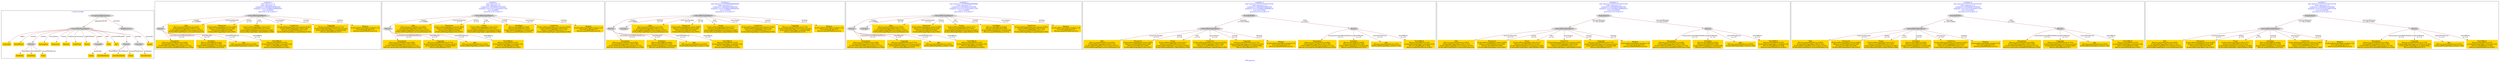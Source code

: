 digraph n0 {
fontcolor="blue"
remincross="true"
label="s06-npg.json"
subgraph cluster_0 {
label="1-correct model"
n2[style="filled",color="white",fillcolor="lightgray",label="CulturalHeritageObject1"];
n3[shape="plaintext",style="filled",fillcolor="gold",label="Copyright"];
n4[shape="plaintext",style="filled",fillcolor="gold",label="DateOfWork"];
n5[style="filled",color="white",fillcolor="lightgray",label="Person1"];
n6[shape="plaintext",style="filled",fillcolor="gold",label="Description"];
n7[shape="plaintext",style="filled",fillcolor="gold",label="Dimension"];
n8[shape="plaintext",style="filled",fillcolor="gold",label="Medium"];
n9[shape="plaintext",style="filled",fillcolor="gold",label="CreditLine"];
n10[shape="plaintext",style="filled",fillcolor="gold",label="Owner"];
n11[style="filled",color="white",fillcolor="lightgray",label="Concept2"];
n12[shape="plaintext",style="filled",fillcolor="gold",label="Title"];
n13[shape="plaintext",style="filled",fillcolor="gold",label="Ref"];
n14[style="filled",color="white",fillcolor="lightgray",label="Person2"];
n15[style="filled",color="white",fillcolor="lightgray",label="Concept1"];
n16[shape="plaintext",style="filled",fillcolor="gold",label="birthDate"];
n17[shape="plaintext",style="filled",fillcolor="gold",label="deathDate"];
n18[shape="plaintext",style="filled",fillcolor="gold",label="Artist"];
n19[shape="plaintext",style="filled",fillcolor="gold",label="sitterBirthDate"];
n20[shape="plaintext",style="filled",fillcolor="gold",label="sitterDeathDate"];
n21[shape="plaintext",style="filled",fillcolor="gold",label="values"];
n22[style="filled",color="white",fillcolor="lightgray",label="EuropeanaAggregation1"];
n23[style="filled",color="white",fillcolor="lightgray",label="WebResource1"];
n24[shape="plaintext",style="filled",fillcolor="gold",label="Image"];
n25[shape="plaintext",style="filled",fillcolor="gold",label="Classification"];
n26[shape="plaintext",style="filled",fillcolor="gold",label="values"];
}
subgraph cluster_1 {
label="candidate 0\nlink coherence:1.0\nnode coherence:1.0\nconfidence:0.4629495549485593\nmapping score:0.6209831849828532\ncost:10.99999\n-precision:0.36-recall:0.17"
n28[style="filled",color="white",fillcolor="lightgray",label="CulturalHeritageObject1"];
n29[style="filled",color="white",fillcolor="lightgray",label="Person1"];
n30[shape="plaintext",style="filled",fillcolor="gold",label="Description\n[Person,nameOfThePerson,0.492]\n[CulturalHeritageObject,title,0.361]\n[CulturalHeritageObject,provenance,0.115]\n[Person,countryAssociatedWithThePerson,0.032]"];
n31[shape="plaintext",style="filled",fillcolor="gold",label="birthDate\n[Person,dateOfBirth,0.642]\n[Person,dateOfDeath,0.245]\n[CulturalHeritageObject,created,0.08]\n[Person,nameOfThePerson,0.033]"];
n32[shape="plaintext",style="filled",fillcolor="gold",label="Title\n[Person,nameOfThePerson,0.852]\n[CulturalHeritageObject,title,0.121]\n[CulturalHeritageObject,provenance,0.027]\n[CulturalHeritageObject,accessionNumber,0.0]"];
n33[shape="plaintext",style="filled",fillcolor="gold",label="Ref\n[Person,nameOfThePerson,0.874]\n[CulturalHeritageObject,extent,0.126]"];
n34[shape="plaintext",style="filled",fillcolor="gold",label="Dimension\n[CulturalHeritageObject,extent,0.887]\n[Person,nameOfThePerson,0.106]\n[Person,dateOfDeath,0.006]\n[CulturalHeritageObject,title,0.001]"];
n35[shape="plaintext",style="filled",fillcolor="gold",label="Owner\n[CulturalHeritageObject,title,0.571]\n[Person,nameOfThePerson,0.293]\n[CulturalHeritageObject,provenance,0.087]\n[CulturalHeritageObject,rightsHolder,0.049]"];
n36[shape="plaintext",style="filled",fillcolor="gold",label="CreditLine\n[CulturalHeritageObject,provenance,0.561]\n[CulturalHeritageObject,title,0.236]\n[Person,nameOfThePerson,0.111]\n[CulturalHeritageObject,rightsHolder,0.092]"];
n37[shape="plaintext",style="filled",fillcolor="gold",label="Copyright\n[Person,nameOfThePerson,0.733]\n[CulturalHeritageObject,provenance,0.223]\n[CulturalHeritageObject,created,0.028]\n[Person,dateOfDeath,0.017]"];
n38[shape="plaintext",style="filled",fillcolor="gold",label="Medium\n[CulturalHeritageObject,medium,1.0]\n[Concept,prefLabel,0.0]\n[Person,nameOfThePerson,0.0]"];
n39[shape="plaintext",style="filled",fillcolor="gold",label="DateOfWork\n[Person,dateOfBirth,0.432]\n[CulturalHeritageObject,created,0.278]\n[Person,dateOfDeath,0.229]\n[Person,nameOfThePerson,0.061]"];
}
subgraph cluster_2 {
label="candidate 1\nlink coherence:1.0\nnode coherence:1.0\nconfidence:0.4453604333545956\nmapping score:0.6151201444515318\ncost:10.99999\n-precision:0.36-recall:0.17"
n41[style="filled",color="white",fillcolor="lightgray",label="CulturalHeritageObject1"];
n42[style="filled",color="white",fillcolor="lightgray",label="Person1"];
n43[shape="plaintext",style="filled",fillcolor="gold",label="Description\n[Person,nameOfThePerson,0.492]\n[CulturalHeritageObject,title,0.361]\n[CulturalHeritageObject,provenance,0.115]\n[Person,countryAssociatedWithThePerson,0.032]"];
n44[shape="plaintext",style="filled",fillcolor="gold",label="Copyright\n[Person,nameOfThePerson,0.733]\n[CulturalHeritageObject,provenance,0.223]\n[CulturalHeritageObject,created,0.028]\n[Person,dateOfDeath,0.017]"];
n45[shape="plaintext",style="filled",fillcolor="gold",label="Title\n[Person,nameOfThePerson,0.852]\n[CulturalHeritageObject,title,0.121]\n[CulturalHeritageObject,provenance,0.027]\n[CulturalHeritageObject,accessionNumber,0.0]"];
n46[shape="plaintext",style="filled",fillcolor="gold",label="Ref\n[Person,nameOfThePerson,0.874]\n[CulturalHeritageObject,extent,0.126]"];
n47[shape="plaintext",style="filled",fillcolor="gold",label="Dimension\n[CulturalHeritageObject,extent,0.887]\n[Person,nameOfThePerson,0.106]\n[Person,dateOfDeath,0.006]\n[CulturalHeritageObject,title,0.001]"];
n48[shape="plaintext",style="filled",fillcolor="gold",label="Owner\n[CulturalHeritageObject,title,0.571]\n[Person,nameOfThePerson,0.293]\n[CulturalHeritageObject,provenance,0.087]\n[CulturalHeritageObject,rightsHolder,0.049]"];
n49[shape="plaintext",style="filled",fillcolor="gold",label="birthDate\n[Person,dateOfBirth,0.642]\n[Person,dateOfDeath,0.245]\n[CulturalHeritageObject,created,0.08]\n[Person,nameOfThePerson,0.033]"];
n50[shape="plaintext",style="filled",fillcolor="gold",label="CreditLine\n[CulturalHeritageObject,provenance,0.561]\n[CulturalHeritageObject,title,0.236]\n[Person,nameOfThePerson,0.111]\n[CulturalHeritageObject,rightsHolder,0.092]"];
n51[shape="plaintext",style="filled",fillcolor="gold",label="Medium\n[CulturalHeritageObject,medium,1.0]\n[Concept,prefLabel,0.0]\n[Person,nameOfThePerson,0.0]"];
n52[shape="plaintext",style="filled",fillcolor="gold",label="DateOfWork\n[Person,dateOfBirth,0.432]\n[CulturalHeritageObject,created,0.278]\n[Person,dateOfDeath,0.229]\n[Person,nameOfThePerson,0.061]"];
}
subgraph cluster_3 {
label="candidate 2\nlink coherence:0.9166666666666666\nnode coherence:1.0\nconfidence:0.4629495549485593\nmapping score:0.6209831849828532\ncost:11.99999\n-precision:0.33-recall:0.17"
n54[style="filled",color="white",fillcolor="lightgray",label="CulturalHeritageObject1"];
n55[style="filled",color="white",fillcolor="lightgray",label="Person1"];
n56[style="filled",color="white",fillcolor="lightgray",label="Concept1"];
n57[shape="plaintext",style="filled",fillcolor="gold",label="Description\n[Person,nameOfThePerson,0.492]\n[CulturalHeritageObject,title,0.361]\n[CulturalHeritageObject,provenance,0.115]\n[Person,countryAssociatedWithThePerson,0.032]"];
n58[shape="plaintext",style="filled",fillcolor="gold",label="birthDate\n[Person,dateOfBirth,0.642]\n[Person,dateOfDeath,0.245]\n[CulturalHeritageObject,created,0.08]\n[Person,nameOfThePerson,0.033]"];
n59[shape="plaintext",style="filled",fillcolor="gold",label="Title\n[Person,nameOfThePerson,0.852]\n[CulturalHeritageObject,title,0.121]\n[CulturalHeritageObject,provenance,0.027]\n[CulturalHeritageObject,accessionNumber,0.0]"];
n60[shape="plaintext",style="filled",fillcolor="gold",label="Ref\n[Person,nameOfThePerson,0.874]\n[CulturalHeritageObject,extent,0.126]"];
n61[shape="plaintext",style="filled",fillcolor="gold",label="Dimension\n[CulturalHeritageObject,extent,0.887]\n[Person,nameOfThePerson,0.106]\n[Person,dateOfDeath,0.006]\n[CulturalHeritageObject,title,0.001]"];
n62[shape="plaintext",style="filled",fillcolor="gold",label="Owner\n[CulturalHeritageObject,title,0.571]\n[Person,nameOfThePerson,0.293]\n[CulturalHeritageObject,provenance,0.087]\n[CulturalHeritageObject,rightsHolder,0.049]"];
n63[shape="plaintext",style="filled",fillcolor="gold",label="CreditLine\n[CulturalHeritageObject,provenance,0.561]\n[CulturalHeritageObject,title,0.236]\n[Person,nameOfThePerson,0.111]\n[CulturalHeritageObject,rightsHolder,0.092]"];
n64[shape="plaintext",style="filled",fillcolor="gold",label="Copyright\n[Person,nameOfThePerson,0.733]\n[CulturalHeritageObject,provenance,0.223]\n[CulturalHeritageObject,created,0.028]\n[Person,dateOfDeath,0.017]"];
n65[shape="plaintext",style="filled",fillcolor="gold",label="Medium\n[CulturalHeritageObject,medium,1.0]\n[Concept,prefLabel,0.0]\n[Person,nameOfThePerson,0.0]"];
n66[shape="plaintext",style="filled",fillcolor="gold",label="DateOfWork\n[Person,dateOfBirth,0.432]\n[CulturalHeritageObject,created,0.278]\n[Person,dateOfDeath,0.229]\n[Person,nameOfThePerson,0.061]"];
}
subgraph cluster_4 {
label="candidate 3\nlink coherence:0.9166666666666666\nnode coherence:1.0\nconfidence:0.4453604333545956\nmapping score:0.6151201444515318\ncost:11.99999\n-precision:0.33-recall:0.17"
n68[style="filled",color="white",fillcolor="lightgray",label="CulturalHeritageObject1"];
n69[style="filled",color="white",fillcolor="lightgray",label="Person1"];
n70[style="filled",color="white",fillcolor="lightgray",label="Concept1"];
n71[shape="plaintext",style="filled",fillcolor="gold",label="Description\n[Person,nameOfThePerson,0.492]\n[CulturalHeritageObject,title,0.361]\n[CulturalHeritageObject,provenance,0.115]\n[Person,countryAssociatedWithThePerson,0.032]"];
n72[shape="plaintext",style="filled",fillcolor="gold",label="Copyright\n[Person,nameOfThePerson,0.733]\n[CulturalHeritageObject,provenance,0.223]\n[CulturalHeritageObject,created,0.028]\n[Person,dateOfDeath,0.017]"];
n73[shape="plaintext",style="filled",fillcolor="gold",label="Title\n[Person,nameOfThePerson,0.852]\n[CulturalHeritageObject,title,0.121]\n[CulturalHeritageObject,provenance,0.027]\n[CulturalHeritageObject,accessionNumber,0.0]"];
n74[shape="plaintext",style="filled",fillcolor="gold",label="Ref\n[Person,nameOfThePerson,0.874]\n[CulturalHeritageObject,extent,0.126]"];
n75[shape="plaintext",style="filled",fillcolor="gold",label="Dimension\n[CulturalHeritageObject,extent,0.887]\n[Person,nameOfThePerson,0.106]\n[Person,dateOfDeath,0.006]\n[CulturalHeritageObject,title,0.001]"];
n76[shape="plaintext",style="filled",fillcolor="gold",label="Owner\n[CulturalHeritageObject,title,0.571]\n[Person,nameOfThePerson,0.293]\n[CulturalHeritageObject,provenance,0.087]\n[CulturalHeritageObject,rightsHolder,0.049]"];
n77[shape="plaintext",style="filled",fillcolor="gold",label="birthDate\n[Person,dateOfBirth,0.642]\n[Person,dateOfDeath,0.245]\n[CulturalHeritageObject,created,0.08]\n[Person,nameOfThePerson,0.033]"];
n78[shape="plaintext",style="filled",fillcolor="gold",label="CreditLine\n[CulturalHeritageObject,provenance,0.561]\n[CulturalHeritageObject,title,0.236]\n[Person,nameOfThePerson,0.111]\n[CulturalHeritageObject,rightsHolder,0.092]"];
n79[shape="plaintext",style="filled",fillcolor="gold",label="Medium\n[CulturalHeritageObject,medium,1.0]\n[Concept,prefLabel,0.0]\n[Person,nameOfThePerson,0.0]"];
n80[shape="plaintext",style="filled",fillcolor="gold",label="DateOfWork\n[Person,dateOfBirth,0.432]\n[CulturalHeritageObject,created,0.278]\n[Person,dateOfDeath,0.229]\n[Person,nameOfThePerson,0.061]"];
}
subgraph cluster_5 {
label="candidate 4\nlink coherence:0.8333333333333334\nnode coherence:1.0\nconfidence:0.4629495549485593\nmapping score:0.6209831849828532\ncost:210.010002\n-precision:0.25-recall:0.12"
n82[style="filled",color="white",fillcolor="lightgray",label="ProvidedCHO1"];
n83[style="filled",color="white",fillcolor="lightgray",label="CulturalHeritageObject1"];
n84[style="filled",color="white",fillcolor="lightgray",label="Person1"];
n85[shape="plaintext",style="filled",fillcolor="gold",label="Description\n[Person,nameOfThePerson,0.492]\n[CulturalHeritageObject,title,0.361]\n[CulturalHeritageObject,provenance,0.115]\n[Person,countryAssociatedWithThePerson,0.032]"];
n86[shape="plaintext",style="filled",fillcolor="gold",label="birthDate\n[Person,dateOfBirth,0.642]\n[Person,dateOfDeath,0.245]\n[CulturalHeritageObject,created,0.08]\n[Person,nameOfThePerson,0.033]"];
n87[shape="plaintext",style="filled",fillcolor="gold",label="Title\n[Person,nameOfThePerson,0.852]\n[CulturalHeritageObject,title,0.121]\n[CulturalHeritageObject,provenance,0.027]\n[CulturalHeritageObject,accessionNumber,0.0]"];
n88[shape="plaintext",style="filled",fillcolor="gold",label="Ref\n[Person,nameOfThePerson,0.874]\n[CulturalHeritageObject,extent,0.126]"];
n89[shape="plaintext",style="filled",fillcolor="gold",label="Dimension\n[CulturalHeritageObject,extent,0.887]\n[Person,nameOfThePerson,0.106]\n[Person,dateOfDeath,0.006]\n[CulturalHeritageObject,title,0.001]"];
n90[shape="plaintext",style="filled",fillcolor="gold",label="Owner\n[CulturalHeritageObject,title,0.571]\n[Person,nameOfThePerson,0.293]\n[CulturalHeritageObject,provenance,0.087]\n[CulturalHeritageObject,rightsHolder,0.049]"];
n91[shape="plaintext",style="filled",fillcolor="gold",label="CreditLine\n[CulturalHeritageObject,provenance,0.561]\n[CulturalHeritageObject,title,0.236]\n[Person,nameOfThePerson,0.111]\n[CulturalHeritageObject,rightsHolder,0.092]"];
n92[shape="plaintext",style="filled",fillcolor="gold",label="Copyright\n[Person,nameOfThePerson,0.733]\n[CulturalHeritageObject,provenance,0.223]\n[CulturalHeritageObject,created,0.028]\n[Person,dateOfDeath,0.017]"];
n93[shape="plaintext",style="filled",fillcolor="gold",label="Medium\n[CulturalHeritageObject,medium,1.0]\n[Concept,prefLabel,0.0]\n[Person,nameOfThePerson,0.0]"];
n94[shape="plaintext",style="filled",fillcolor="gold",label="DateOfWork\n[Person,dateOfBirth,0.432]\n[CulturalHeritageObject,created,0.278]\n[Person,dateOfDeath,0.229]\n[Person,nameOfThePerson,0.061]"];
}
subgraph cluster_6 {
label="candidate 5\nlink coherence:0.8333333333333334\nnode coherence:1.0\nconfidence:0.4629495549485593\nmapping score:0.6209831849828532\ncost:210.020004\n-precision:0.25-recall:0.12"
n96[style="filled",color="white",fillcolor="lightgray",label="Organization1"];
n97[style="filled",color="white",fillcolor="lightgray",label="CulturalHeritageObject1"];
n98[style="filled",color="white",fillcolor="lightgray",label="Person1"];
n99[shape="plaintext",style="filled",fillcolor="gold",label="Description\n[Person,nameOfThePerson,0.492]\n[CulturalHeritageObject,title,0.361]\n[CulturalHeritageObject,provenance,0.115]\n[Person,countryAssociatedWithThePerson,0.032]"];
n100[shape="plaintext",style="filled",fillcolor="gold",label="birthDate\n[Person,dateOfBirth,0.642]\n[Person,dateOfDeath,0.245]\n[CulturalHeritageObject,created,0.08]\n[Person,nameOfThePerson,0.033]"];
n101[shape="plaintext",style="filled",fillcolor="gold",label="Title\n[Person,nameOfThePerson,0.852]\n[CulturalHeritageObject,title,0.121]\n[CulturalHeritageObject,provenance,0.027]\n[CulturalHeritageObject,accessionNumber,0.0]"];
n102[shape="plaintext",style="filled",fillcolor="gold",label="Ref\n[Person,nameOfThePerson,0.874]\n[CulturalHeritageObject,extent,0.126]"];
n103[shape="plaintext",style="filled",fillcolor="gold",label="Dimension\n[CulturalHeritageObject,extent,0.887]\n[Person,nameOfThePerson,0.106]\n[Person,dateOfDeath,0.006]\n[CulturalHeritageObject,title,0.001]"];
n104[shape="plaintext",style="filled",fillcolor="gold",label="Owner\n[CulturalHeritageObject,title,0.571]\n[Person,nameOfThePerson,0.293]\n[CulturalHeritageObject,provenance,0.087]\n[CulturalHeritageObject,rightsHolder,0.049]"];
n105[shape="plaintext",style="filled",fillcolor="gold",label="CreditLine\n[CulturalHeritageObject,provenance,0.561]\n[CulturalHeritageObject,title,0.236]\n[Person,nameOfThePerson,0.111]\n[CulturalHeritageObject,rightsHolder,0.092]"];
n106[shape="plaintext",style="filled",fillcolor="gold",label="Copyright\n[Person,nameOfThePerson,0.733]\n[CulturalHeritageObject,provenance,0.223]\n[CulturalHeritageObject,created,0.028]\n[Person,dateOfDeath,0.017]"];
n107[shape="plaintext",style="filled",fillcolor="gold",label="Medium\n[CulturalHeritageObject,medium,1.0]\n[Concept,prefLabel,0.0]\n[Person,nameOfThePerson,0.0]"];
n108[shape="plaintext",style="filled",fillcolor="gold",label="DateOfWork\n[Person,dateOfBirth,0.432]\n[CulturalHeritageObject,created,0.278]\n[Person,dateOfDeath,0.229]\n[Person,nameOfThePerson,0.061]"];
}
subgraph cluster_7 {
label="candidate 6\nlink coherence:0.8333333333333334\nnode coherence:1.0\nconfidence:0.4453604333545956\nmapping score:0.6151201444515318\ncost:210.010002\n-precision:0.25-recall:0.12"
n110[style="filled",color="white",fillcolor="lightgray",label="ProvidedCHO1"];
n111[style="filled",color="white",fillcolor="lightgray",label="CulturalHeritageObject1"];
n112[style="filled",color="white",fillcolor="lightgray",label="Person1"];
n113[shape="plaintext",style="filled",fillcolor="gold",label="Description\n[Person,nameOfThePerson,0.492]\n[CulturalHeritageObject,title,0.361]\n[CulturalHeritageObject,provenance,0.115]\n[Person,countryAssociatedWithThePerson,0.032]"];
n114[shape="plaintext",style="filled",fillcolor="gold",label="Copyright\n[Person,nameOfThePerson,0.733]\n[CulturalHeritageObject,provenance,0.223]\n[CulturalHeritageObject,created,0.028]\n[Person,dateOfDeath,0.017]"];
n115[shape="plaintext",style="filled",fillcolor="gold",label="Title\n[Person,nameOfThePerson,0.852]\n[CulturalHeritageObject,title,0.121]\n[CulturalHeritageObject,provenance,0.027]\n[CulturalHeritageObject,accessionNumber,0.0]"];
n116[shape="plaintext",style="filled",fillcolor="gold",label="Ref\n[Person,nameOfThePerson,0.874]\n[CulturalHeritageObject,extent,0.126]"];
n117[shape="plaintext",style="filled",fillcolor="gold",label="Dimension\n[CulturalHeritageObject,extent,0.887]\n[Person,nameOfThePerson,0.106]\n[Person,dateOfDeath,0.006]\n[CulturalHeritageObject,title,0.001]"];
n118[shape="plaintext",style="filled",fillcolor="gold",label="Owner\n[CulturalHeritageObject,title,0.571]\n[Person,nameOfThePerson,0.293]\n[CulturalHeritageObject,provenance,0.087]\n[CulturalHeritageObject,rightsHolder,0.049]"];
n119[shape="plaintext",style="filled",fillcolor="gold",label="birthDate\n[Person,dateOfBirth,0.642]\n[Person,dateOfDeath,0.245]\n[CulturalHeritageObject,created,0.08]\n[Person,nameOfThePerson,0.033]"];
n120[shape="plaintext",style="filled",fillcolor="gold",label="CreditLine\n[CulturalHeritageObject,provenance,0.561]\n[CulturalHeritageObject,title,0.236]\n[Person,nameOfThePerson,0.111]\n[CulturalHeritageObject,rightsHolder,0.092]"];
n121[shape="plaintext",style="filled",fillcolor="gold",label="Medium\n[CulturalHeritageObject,medium,1.0]\n[Concept,prefLabel,0.0]\n[Person,nameOfThePerson,0.0]"];
n122[shape="plaintext",style="filled",fillcolor="gold",label="DateOfWork\n[Person,dateOfBirth,0.432]\n[CulturalHeritageObject,created,0.278]\n[Person,dateOfDeath,0.229]\n[Person,nameOfThePerson,0.061]"];
}
subgraph cluster_8 {
label="candidate 7\nlink coherence:0.8333333333333334\nnode coherence:1.0\nconfidence:0.4453604333545956\nmapping score:0.6151201444515318\ncost:210.020004\n-precision:0.25-recall:0.12"
n124[style="filled",color="white",fillcolor="lightgray",label="Organization1"];
n125[style="filled",color="white",fillcolor="lightgray",label="CulturalHeritageObject1"];
n126[style="filled",color="white",fillcolor="lightgray",label="Person1"];
n127[shape="plaintext",style="filled",fillcolor="gold",label="Description\n[Person,nameOfThePerson,0.492]\n[CulturalHeritageObject,title,0.361]\n[CulturalHeritageObject,provenance,0.115]\n[Person,countryAssociatedWithThePerson,0.032]"];
n128[shape="plaintext",style="filled",fillcolor="gold",label="Copyright\n[Person,nameOfThePerson,0.733]\n[CulturalHeritageObject,provenance,0.223]\n[CulturalHeritageObject,created,0.028]\n[Person,dateOfDeath,0.017]"];
n129[shape="plaintext",style="filled",fillcolor="gold",label="Title\n[Person,nameOfThePerson,0.852]\n[CulturalHeritageObject,title,0.121]\n[CulturalHeritageObject,provenance,0.027]\n[CulturalHeritageObject,accessionNumber,0.0]"];
n130[shape="plaintext",style="filled",fillcolor="gold",label="Ref\n[Person,nameOfThePerson,0.874]\n[CulturalHeritageObject,extent,0.126]"];
n131[shape="plaintext",style="filled",fillcolor="gold",label="Dimension\n[CulturalHeritageObject,extent,0.887]\n[Person,nameOfThePerson,0.106]\n[Person,dateOfDeath,0.006]\n[CulturalHeritageObject,title,0.001]"];
n132[shape="plaintext",style="filled",fillcolor="gold",label="Owner\n[CulturalHeritageObject,title,0.571]\n[Person,nameOfThePerson,0.293]\n[CulturalHeritageObject,provenance,0.087]\n[CulturalHeritageObject,rightsHolder,0.049]"];
n133[shape="plaintext",style="filled",fillcolor="gold",label="birthDate\n[Person,dateOfBirth,0.642]\n[Person,dateOfDeath,0.245]\n[CulturalHeritageObject,created,0.08]\n[Person,nameOfThePerson,0.033]"];
n134[shape="plaintext",style="filled",fillcolor="gold",label="CreditLine\n[CulturalHeritageObject,provenance,0.561]\n[CulturalHeritageObject,title,0.236]\n[Person,nameOfThePerson,0.111]\n[CulturalHeritageObject,rightsHolder,0.092]"];
n135[shape="plaintext",style="filled",fillcolor="gold",label="Medium\n[CulturalHeritageObject,medium,1.0]\n[Concept,prefLabel,0.0]\n[Person,nameOfThePerson,0.0]"];
n136[shape="plaintext",style="filled",fillcolor="gold",label="DateOfWork\n[Person,dateOfBirth,0.432]\n[CulturalHeritageObject,created,0.278]\n[Person,dateOfDeath,0.229]\n[Person,nameOfThePerson,0.061]"];
}
n2 -> n3[color="brown",fontcolor="black",label="rights"]
n2 -> n4[color="brown",fontcolor="black",label="created"]
n2 -> n5[color="brown",fontcolor="black",label="creator"]
n2 -> n6[color="brown",fontcolor="black",label="description"]
n2 -> n7[color="brown",fontcolor="black",label="extent"]
n2 -> n8[color="brown",fontcolor="black",label="medium"]
n2 -> n9[color="brown",fontcolor="black",label="provenance"]
n2 -> n10[color="brown",fontcolor="black",label="rightsHolder"]
n2 -> n11[color="brown",fontcolor="black",label="subject"]
n2 -> n12[color="brown",fontcolor="black",label="title"]
n2 -> n13[color="brown",fontcolor="black",label="accessionNumber"]
n2 -> n14[color="brown",fontcolor="black",label="sitter"]
n2 -> n15[color="brown",fontcolor="black",label="hasType"]
n5 -> n16[color="brown",fontcolor="black",label="dateOfBirth"]
n5 -> n17[color="brown",fontcolor="black",label="dateOfDeath"]
n5 -> n18[color="brown",fontcolor="black",label="nameOfThePerson"]
n14 -> n19[color="brown",fontcolor="black",label="dateOfBirth"]
n14 -> n20[color="brown",fontcolor="black",label="dateOfDeath"]
n14 -> n21[color="brown",fontcolor="black",label="nameOfThePerson"]
n22 -> n2[color="brown",fontcolor="black",label="aggregatedCHO"]
n22 -> n23[color="brown",fontcolor="black",label="hasView"]
n23 -> n24[color="brown",fontcolor="black",label="classLink"]
n15 -> n25[color="brown",fontcolor="black",label="prefLabel"]
n11 -> n26[color="brown",fontcolor="black",label="prefLabel"]
n28 -> n29[color="brown",fontcolor="black",label="creator\nw=0.99999"]
n29 -> n30[color="brown",fontcolor="black",label="countryAssociatedWithThePerson\nw=1.0"]
n29 -> n31[color="brown",fontcolor="black",label="dateOfDeath\nw=1.0"]
n28 -> n32[color="brown",fontcolor="black",label="accessionNumber\nw=1.0"]
n29 -> n33[color="brown",fontcolor="black",label="nameOfThePerson\nw=1.0"]
n28 -> n34[color="brown",fontcolor="black",label="extent\nw=1.0"]
n28 -> n35[color="brown",fontcolor="black",label="title\nw=1.0"]
n28 -> n36[color="brown",fontcolor="black",label="provenance\nw=1.0"]
n28 -> n37[color="brown",fontcolor="black",label="created\nw=1.0"]
n28 -> n38[color="brown",fontcolor="black",label="medium\nw=1.0"]
n29 -> n39[color="brown",fontcolor="black",label="dateOfBirth\nw=1.0"]
n41 -> n42[color="brown",fontcolor="black",label="creator\nw=0.99999"]
n42 -> n43[color="brown",fontcolor="black",label="countryAssociatedWithThePerson\nw=1.0"]
n42 -> n44[color="brown",fontcolor="black",label="dateOfDeath\nw=1.0"]
n41 -> n45[color="brown",fontcolor="black",label="accessionNumber\nw=1.0"]
n42 -> n46[color="brown",fontcolor="black",label="nameOfThePerson\nw=1.0"]
n41 -> n47[color="brown",fontcolor="black",label="extent\nw=1.0"]
n41 -> n48[color="brown",fontcolor="black",label="title\nw=1.0"]
n41 -> n49[color="brown",fontcolor="black",label="created\nw=1.0"]
n41 -> n50[color="brown",fontcolor="black",label="provenance\nw=1.0"]
n41 -> n51[color="brown",fontcolor="black",label="medium\nw=1.0"]
n42 -> n52[color="brown",fontcolor="black",label="dateOfBirth\nw=1.0"]
n54 -> n55[color="brown",fontcolor="black",label="creator\nw=0.99999"]
n54 -> n56[color="brown",fontcolor="black",label="hasType\nw=1.0"]
n55 -> n57[color="brown",fontcolor="black",label="countryAssociatedWithThePerson\nw=1.0"]
n55 -> n58[color="brown",fontcolor="black",label="dateOfDeath\nw=1.0"]
n54 -> n59[color="brown",fontcolor="black",label="accessionNumber\nw=1.0"]
n55 -> n60[color="brown",fontcolor="black",label="nameOfThePerson\nw=1.0"]
n54 -> n61[color="brown",fontcolor="black",label="extent\nw=1.0"]
n54 -> n62[color="brown",fontcolor="black",label="title\nw=1.0"]
n54 -> n63[color="brown",fontcolor="black",label="provenance\nw=1.0"]
n54 -> n64[color="brown",fontcolor="black",label="created\nw=1.0"]
n54 -> n65[color="brown",fontcolor="black",label="medium\nw=1.0"]
n55 -> n66[color="brown",fontcolor="black",label="dateOfBirth\nw=1.0"]
n68 -> n69[color="brown",fontcolor="black",label="creator\nw=0.99999"]
n68 -> n70[color="brown",fontcolor="black",label="hasType\nw=1.0"]
n69 -> n71[color="brown",fontcolor="black",label="countryAssociatedWithThePerson\nw=1.0"]
n69 -> n72[color="brown",fontcolor="black",label="dateOfDeath\nw=1.0"]
n68 -> n73[color="brown",fontcolor="black",label="accessionNumber\nw=1.0"]
n69 -> n74[color="brown",fontcolor="black",label="nameOfThePerson\nw=1.0"]
n68 -> n75[color="brown",fontcolor="black",label="extent\nw=1.0"]
n68 -> n76[color="brown",fontcolor="black",label="title\nw=1.0"]
n68 -> n77[color="brown",fontcolor="black",label="created\nw=1.0"]
n68 -> n78[color="brown",fontcolor="black",label="provenance\nw=1.0"]
n68 -> n79[color="brown",fontcolor="black",label="medium\nw=1.0"]
n69 -> n80[color="brown",fontcolor="black",label="dateOfBirth\nw=1.0"]
n82 -> n83[color="brown",fontcolor="black",label="hasType\nw=100.010002"]
n82 -> n84[color="brown",fontcolor="black",label="sitter\nw=100.0"]
n84 -> n85[color="brown",fontcolor="black",label="countryAssociatedWithThePerson\nw=1.0"]
n84 -> n86[color="brown",fontcolor="black",label="dateOfDeath\nw=1.0"]
n83 -> n87[color="brown",fontcolor="black",label="accessionNumber\nw=1.0"]
n84 -> n88[color="brown",fontcolor="black",label="nameOfThePerson\nw=1.0"]
n83 -> n89[color="brown",fontcolor="black",label="extent\nw=1.0"]
n83 -> n90[color="brown",fontcolor="black",label="title\nw=1.0"]
n83 -> n91[color="brown",fontcolor="black",label="provenance\nw=1.0"]
n83 -> n92[color="brown",fontcolor="black",label="created\nw=1.0"]
n83 -> n93[color="brown",fontcolor="black",label="medium\nw=1.0"]
n84 -> n94[color="brown",fontcolor="black",label="dateOfBirth\nw=1.0"]
n96 -> n97[color="brown",fontcolor="black",label="semanticRelation\nw=100.010002"]
n96 -> n98[color="brown",fontcolor="black",label="semanticRelation\nw=100.010002"]
n98 -> n99[color="brown",fontcolor="black",label="countryAssociatedWithThePerson\nw=1.0"]
n98 -> n100[color="brown",fontcolor="black",label="dateOfDeath\nw=1.0"]
n97 -> n101[color="brown",fontcolor="black",label="accessionNumber\nw=1.0"]
n98 -> n102[color="brown",fontcolor="black",label="nameOfThePerson\nw=1.0"]
n97 -> n103[color="brown",fontcolor="black",label="extent\nw=1.0"]
n97 -> n104[color="brown",fontcolor="black",label="title\nw=1.0"]
n97 -> n105[color="brown",fontcolor="black",label="provenance\nw=1.0"]
n97 -> n106[color="brown",fontcolor="black",label="created\nw=1.0"]
n97 -> n107[color="brown",fontcolor="black",label="medium\nw=1.0"]
n98 -> n108[color="brown",fontcolor="black",label="dateOfBirth\nw=1.0"]
n110 -> n111[color="brown",fontcolor="black",label="hasType\nw=100.010002"]
n110 -> n112[color="brown",fontcolor="black",label="sitter\nw=100.0"]
n112 -> n113[color="brown",fontcolor="black",label="countryAssociatedWithThePerson\nw=1.0"]
n112 -> n114[color="brown",fontcolor="black",label="dateOfDeath\nw=1.0"]
n111 -> n115[color="brown",fontcolor="black",label="accessionNumber\nw=1.0"]
n112 -> n116[color="brown",fontcolor="black",label="nameOfThePerson\nw=1.0"]
n111 -> n117[color="brown",fontcolor="black",label="extent\nw=1.0"]
n111 -> n118[color="brown",fontcolor="black",label="title\nw=1.0"]
n111 -> n119[color="brown",fontcolor="black",label="created\nw=1.0"]
n111 -> n120[color="brown",fontcolor="black",label="provenance\nw=1.0"]
n111 -> n121[color="brown",fontcolor="black",label="medium\nw=1.0"]
n112 -> n122[color="brown",fontcolor="black",label="dateOfBirth\nw=1.0"]
n124 -> n125[color="brown",fontcolor="black",label="semanticRelation\nw=100.010002"]
n124 -> n126[color="brown",fontcolor="black",label="semanticRelation\nw=100.010002"]
n126 -> n127[color="brown",fontcolor="black",label="countryAssociatedWithThePerson\nw=1.0"]
n126 -> n128[color="brown",fontcolor="black",label="dateOfDeath\nw=1.0"]
n125 -> n129[color="brown",fontcolor="black",label="accessionNumber\nw=1.0"]
n126 -> n130[color="brown",fontcolor="black",label="nameOfThePerson\nw=1.0"]
n125 -> n131[color="brown",fontcolor="black",label="extent\nw=1.0"]
n125 -> n132[color="brown",fontcolor="black",label="title\nw=1.0"]
n125 -> n133[color="brown",fontcolor="black",label="created\nw=1.0"]
n125 -> n134[color="brown",fontcolor="black",label="provenance\nw=1.0"]
n125 -> n135[color="brown",fontcolor="black",label="medium\nw=1.0"]
n126 -> n136[color="brown",fontcolor="black",label="dateOfBirth\nw=1.0"]
}
